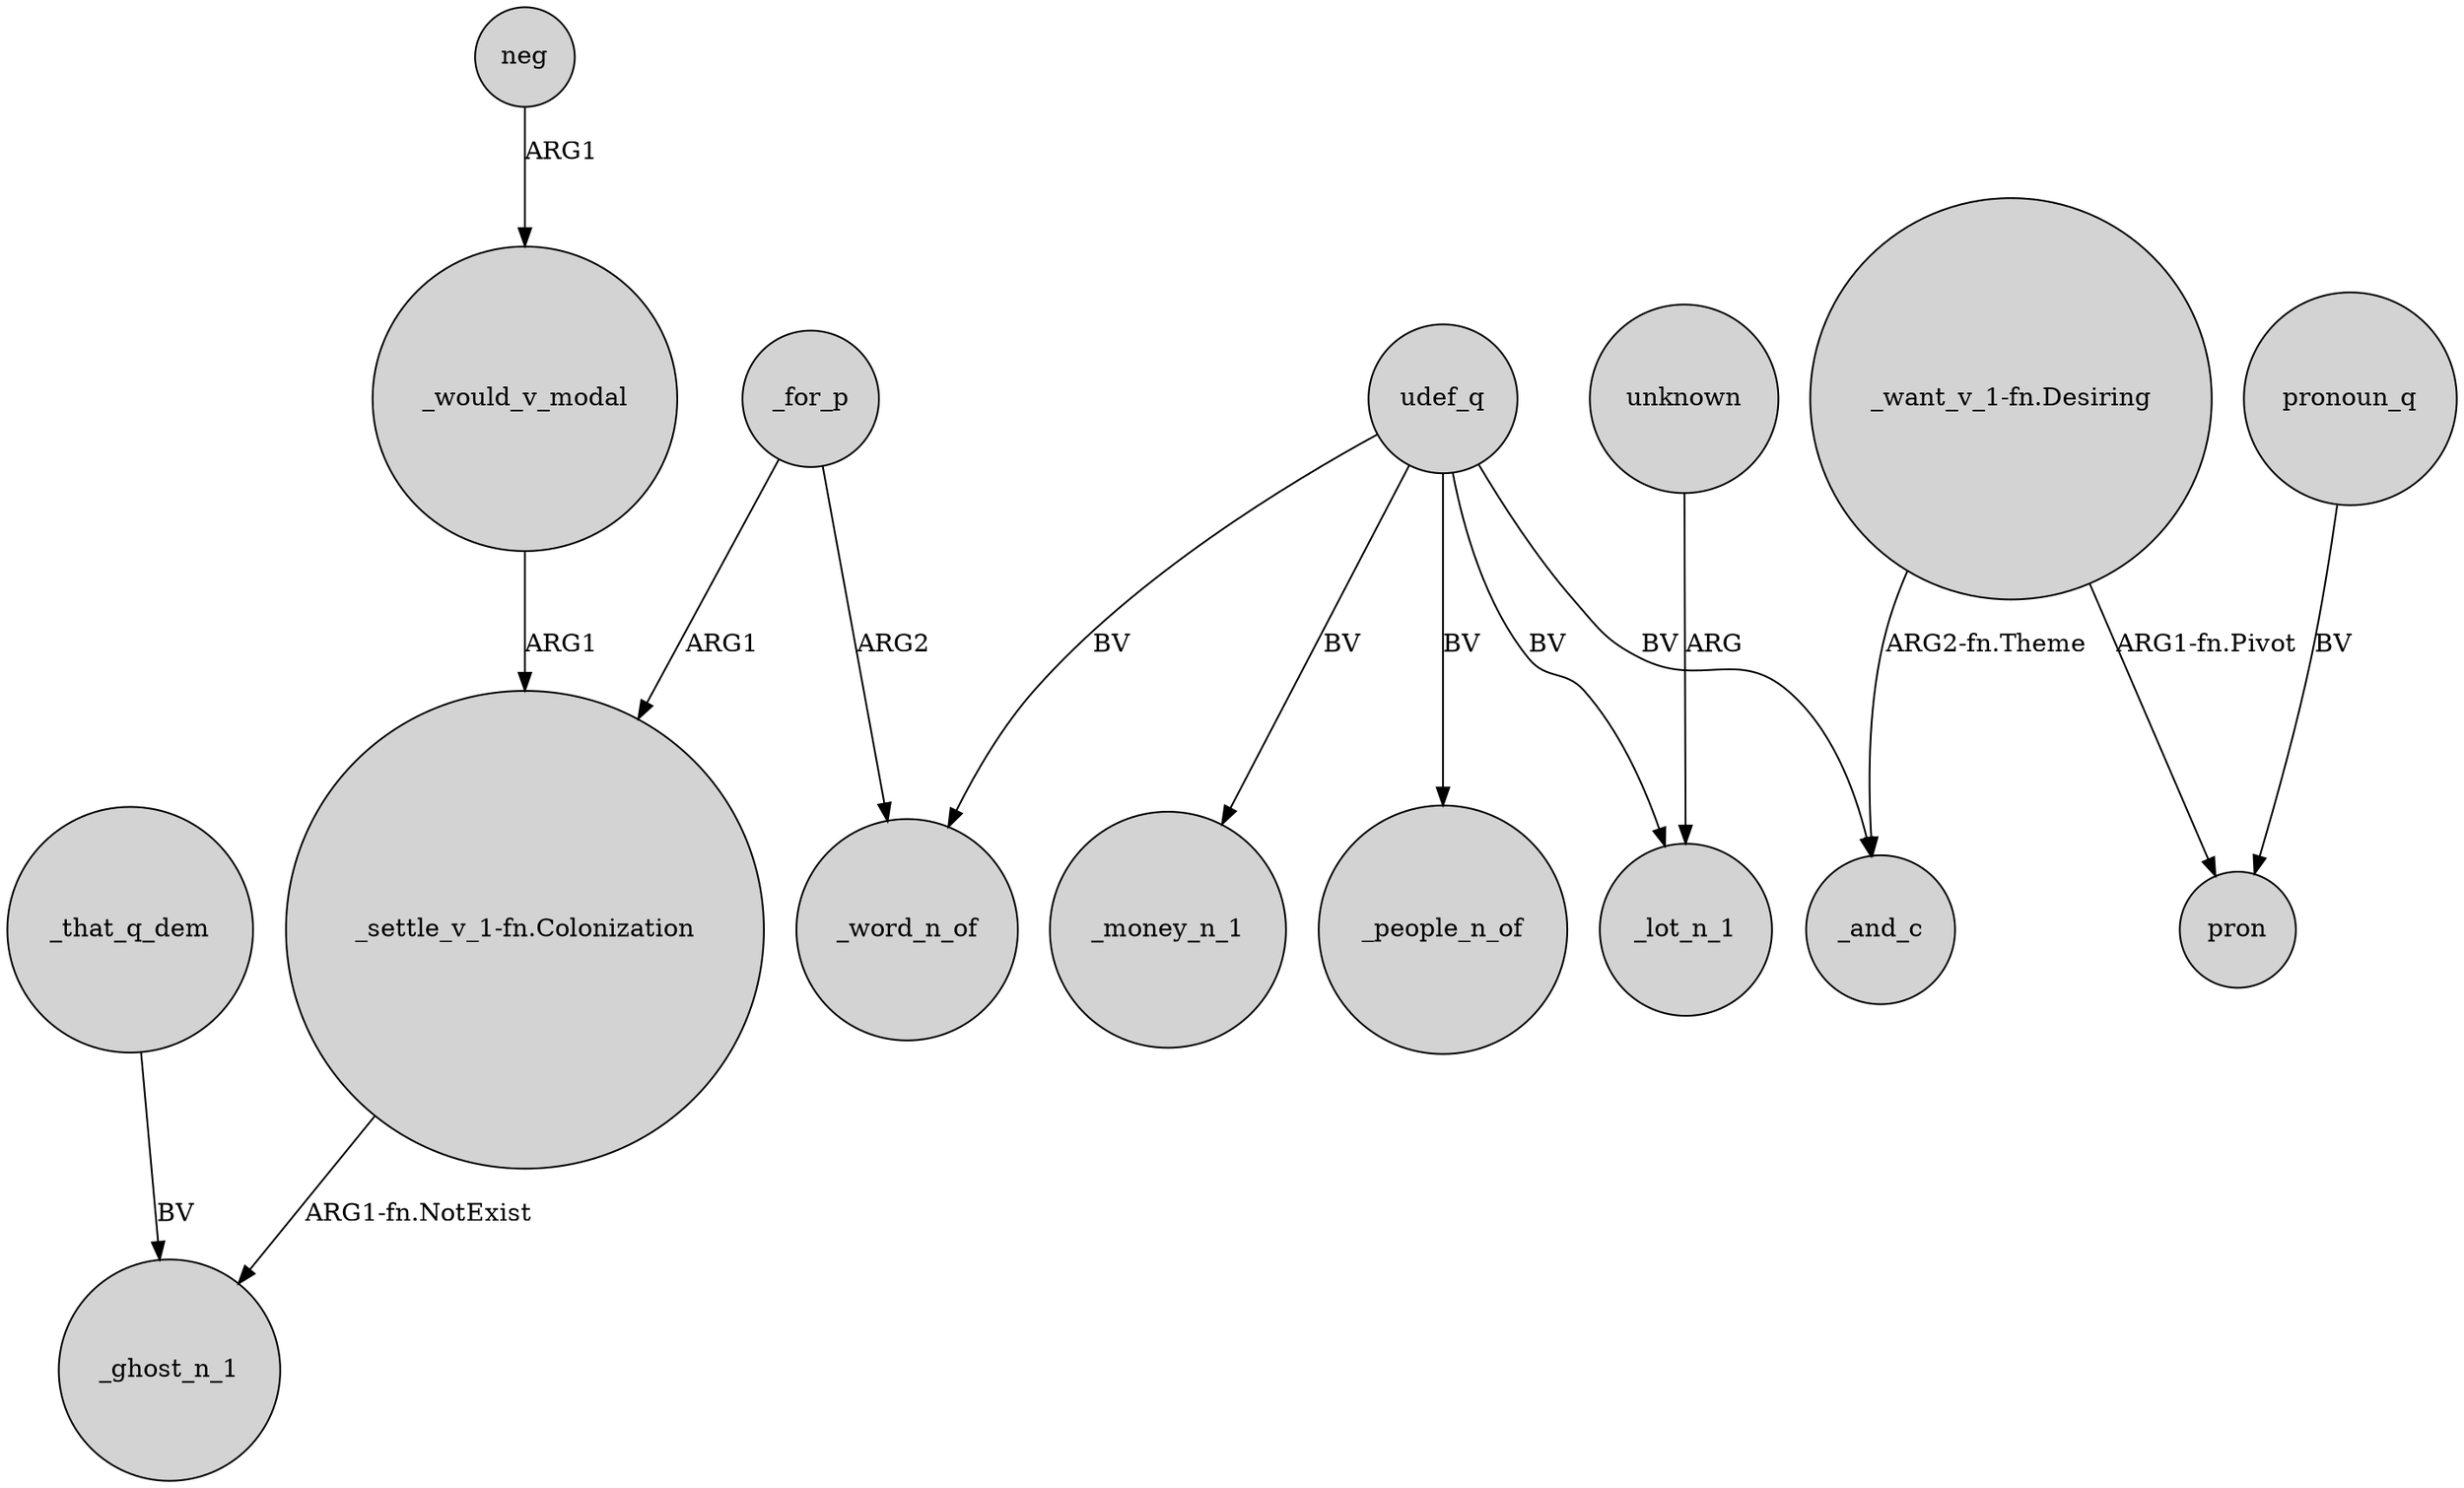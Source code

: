 digraph {
	node [shape=circle style=filled]
	_that_q_dem -> _ghost_n_1 [label=BV]
	"_want_v_1-fn.Desiring" -> pron [label="ARG1-fn.Pivot"]
	"_want_v_1-fn.Desiring" -> _and_c [label="ARG2-fn.Theme"]
	"_settle_v_1-fn.Colonization" -> _ghost_n_1 [label="ARG1-fn.NotExist"]
	neg -> _would_v_modal [label=ARG1]
	udef_q -> _money_n_1 [label=BV]
	udef_q -> _word_n_of [label=BV]
	udef_q -> _people_n_of [label=BV]
	udef_q -> _and_c [label=BV]
	_for_p -> "_settle_v_1-fn.Colonization" [label=ARG1]
	udef_q -> _lot_n_1 [label=BV]
	_would_v_modal -> "_settle_v_1-fn.Colonization" [label=ARG1]
	_for_p -> _word_n_of [label=ARG2]
	unknown -> _lot_n_1 [label=ARG]
	pronoun_q -> pron [label=BV]
}

